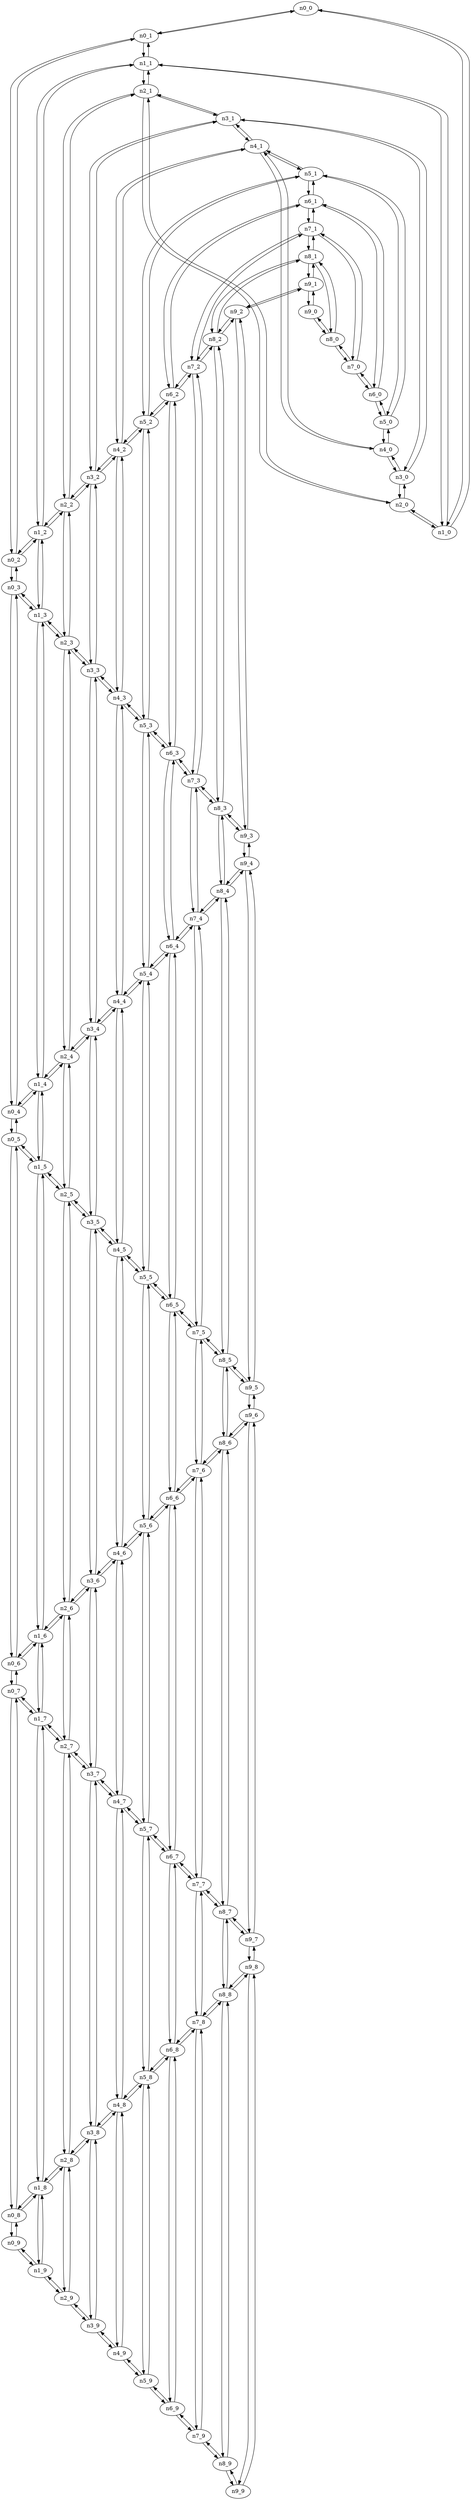digraph mapgraph {
n0_0[p="0,0"]
n0_1[p="500,0"]
n0_2[p="1000,0"]
n0_3[p="1500,0"]
n0_4[p="2000,0"]
n0_5[p="2500,0"]
n0_6[p="3000,0"]
n0_7[p="3500,0"]
n0_8[p="4000,0"]
n0_9[p="4500,0"]
n1_0[p="0,500"]
n1_1[p="500,500"]
n1_2[p="1000,500"]
n1_3[p="1500,500"]
n1_4[p="2000,500"]
n1_5[p="2500,500"]
n1_6[p="3000,500"]
n1_7[p="3500,500"]
n1_8[p="4000,500"]
n1_9[p="4500,500"]
n2_0[p="0,1000"]
n2_1[p="500,1000"]
n2_2[p="1000,1000"]
n2_3[p="1500,1000"]
n2_4[p="2000,1000"]
n2_5[p="2500,1000"]
n2_6[p="3000,1000"]
n2_7[p="3500,1000"]
n2_8[p="4000,1000"]
n2_9[p="4500,1000"]
n3_0[p="0,1500"]
n3_1[p="500,1500"]
n3_2[p="1000,1500"]
n3_3[p="1500,1500"]
n3_4[p="2000,1500"]
n3_5[p="2500,1500"]
n3_6[p="3000,1500"]
n3_7[p="3500,1500"]
n3_8[p="4000,1500"]
n3_9[p="4500,1500"]
n4_0[p="0,2000"]
n4_1[p="500,2000"]
n4_2[p="1000,2000"]
n4_3[p="1500,2000"]
n4_4[p="2000,2000"]
n4_5[p="2500,2000"]
n4_6[p="3000,2000"]
n4_7[p="3500,2000"]
n4_8[p="4000,2000"]
n4_9[p="4500,2000"]
n5_0[p="0,2500"]
n5_1[p="500,2500"]
n5_2[p="1000,2500"]
n5_3[p="1500,2500"]
n5_4[p="2000,2500"]
n5_5[p="2500,2500"]
n5_6[p="3000,2500"]
n5_7[p="3500,2500"]
n5_8[p="4000,2500"]
n5_9[p="4500,2500"]
n6_0[p="0,3000"]
n6_1[p="500,3000"]
n6_2[p="1000,3000"]
n6_3[p="1500,3000"]
n6_4[p="2000,3000"]
n6_5[p="2500,3000"]
n6_6[p="3000,3000"]
n6_7[p="3500,3000"]
n6_8[p="4000,3000"]
n6_9[p="4500,3000"]
n7_0[p="0,3500"]
n7_1[p="500,3500"]
n7_2[p="1000,3500"]
n7_3[p="1500,3500"]
n7_4[p="2000,3500"]
n7_5[p="2500,3500"]
n7_6[p="3000,3500"]
n7_7[p="3500,3500"]
n7_8[p="4000,3500"]
n7_9[p="4500,3500"]
n8_0[p="0,4000"]
n8_1[p="500,4000"]
n8_2[p="1000,4000"]
n8_3[p="1500,4000"]
n8_4[p="2000,4000"]
n8_5[p="2500,4000"]
n8_6[p="3000,4000"]
n8_7[p="3500,4000"]
n8_8[p="4000,4000"]
n8_9[p="4500,4000"]
n9_0[p="0,4500"]
n9_1[p="500,4500"]
n9_2[p="1000,4500"]
n9_3[p="1500,4500"]
n9_4[p="2000,4500"]
n9_5[p="2500,4500"]
n9_6[p="3000,4500"]
n9_7[p="3500,4500"]
n9_8[p="4000,4500"]
n9_9[p="4500,4500"]
n0_0 -> n0_1[d="0", s="300"]
n0_0 -> n1_0[d="1", s="300"]
n0_1 -> n0_2[d="0", s="300"]
n0_1 -> n1_1[d="1", s="300"]
n0_1 -> n0_0[d="0", s="300"]
n0_2 -> n0_3[d="0", s="300"]
n0_2 -> n1_2[d="1", s="300"]
n0_2 -> n0_1[d="0", s="300"]
n0_3 -> n0_4[d="0", s="300"]
n0_3 -> n1_3[d="1", s="300"]
n0_3 -> n0_2[d="0", s="300"]
n0_4 -> n0_5[d="0", s="300"]
n0_4 -> n1_4[d="1", s="300"]
n0_4 -> n0_3[d="0", s="300"]
n0_5 -> n0_6[d="0", s="300"]
n0_5 -> n1_5[d="1", s="300"]
n0_5 -> n0_4[d="0", s="300"]
n0_6 -> n0_7[d="0", s="300"]
n0_6 -> n1_6[d="1", s="300"]
n0_6 -> n0_5[d="0", s="300"]
n0_7 -> n0_8[d="0", s="300"]
n0_7 -> n1_7[d="1", s="300"]
n0_7 -> n0_6[d="0", s="300"]
n0_8 -> n0_9[d="0", s="300"]
n0_8 -> n1_8[d="1", s="300"]
n0_8 -> n0_7[d="0", s="300"]
n0_9 -> n1_9[d="1", s="300"]
n0_9 -> n0_8[d="0", s="300"]
n1_0 -> n0_0[d="1", s="300"]
n1_0 -> n1_1[d="0", s="300"]
n1_0 -> n2_0[d="1", s="300"]
n1_1 -> n0_1[d="1", s="300"]
n1_1 -> n1_2[d="0", s="300"]
n1_1 -> n2_1[d="1", s="300"]
n1_1 -> n1_0[d="0", s="300"]
n1_2 -> n0_2[d="1", s="300"]
n1_2 -> n1_3[d="0", s="300"]
n1_2 -> n2_2[d="1", s="300"]
n1_2 -> n1_1[d="0", s="300"]
n1_3 -> n0_3[d="1", s="300"]
n1_3 -> n1_4[d="0", s="300"]
n1_3 -> n2_3[d="1", s="300"]
n1_3 -> n1_2[d="0", s="300"]
n1_4 -> n0_4[d="1", s="300"]
n1_4 -> n1_5[d="0", s="300"]
n1_4 -> n2_4[d="1", s="300"]
n1_4 -> n1_3[d="0", s="300"]
n1_5 -> n0_5[d="1", s="300"]
n1_5 -> n1_6[d="0", s="300"]
n1_5 -> n2_5[d="1", s="300"]
n1_5 -> n1_4[d="0", s="300"]
n1_6 -> n0_6[d="1", s="300"]
n1_6 -> n1_7[d="0", s="300"]
n1_6 -> n2_6[d="1", s="300"]
n1_6 -> n1_5[d="0", s="300"]
n1_7 -> n0_7[d="1", s="300"]
n1_7 -> n1_8[d="0", s="300"]
n1_7 -> n2_7[d="1", s="300"]
n1_7 -> n1_6[d="0", s="300"]
n1_8 -> n0_8[d="1", s="300"]
n1_8 -> n1_9[d="0", s="300"]
n1_8 -> n2_8[d="1", s="300"]
n1_8 -> n1_7[d="0", s="300"]
n1_9 -> n0_9[d="1", s="300"]
n1_9 -> n2_9[d="1", s="300"]
n1_9 -> n1_8[d="0", s="300"]
n2_0 -> n1_0[d="1", s="300"]
n2_0 -> n2_1[d="0", s="300"]
n2_0 -> n3_0[d="1", s="300"]
n2_1 -> n1_1[d="1", s="300"]
n2_1 -> n2_2[d="0", s="300"]
n2_1 -> n3_1[d="1", s="300"]
n2_1 -> n2_0[d="0", s="300"]
n2_2 -> n1_2[d="1", s="300"]
n2_2 -> n2_3[d="0", s="300"]
n2_2 -> n3_2[d="1", s="300"]
n2_2 -> n2_1[d="0", s="300"]
n2_3 -> n1_3[d="1", s="300"]
n2_3 -> n2_4[d="0", s="300"]
n2_3 -> n3_3[d="1", s="300"]
n2_3 -> n2_2[d="0", s="300"]
n2_4 -> n1_4[d="1", s="300"]
n2_4 -> n2_5[d="0", s="300"]
n2_4 -> n3_4[d="1", s="300"]
n2_4 -> n2_3[d="0", s="300"]
n2_5 -> n1_5[d="1", s="300"]
n2_5 -> n2_6[d="0", s="300"]
n2_5 -> n3_5[d="1", s="300"]
n2_5 -> n2_4[d="0", s="300"]
n2_6 -> n1_6[d="1", s="300"]
n2_6 -> n2_7[d="0", s="300"]
n2_6 -> n3_6[d="1", s="300"]
n2_6 -> n2_5[d="0", s="300"]
n2_7 -> n1_7[d="1", s="300"]
n2_7 -> n2_8[d="0", s="300"]
n2_7 -> n3_7[d="1", s="300"]
n2_7 -> n2_6[d="0", s="300"]
n2_8 -> n1_8[d="1", s="300"]
n2_8 -> n2_9[d="0", s="300"]
n2_8 -> n3_8[d="1", s="300"]
n2_8 -> n2_7[d="0", s="300"]
n2_9 -> n1_9[d="1", s="300"]
n2_9 -> n3_9[d="1", s="300"]
n2_9 -> n2_8[d="0", s="300"]
n3_0 -> n2_0[d="1", s="300"]
n3_0 -> n3_1[d="0", s="300"]
n3_0 -> n4_0[d="1", s="300"]
n3_1 -> n2_1[d="1", s="300"]
n3_1 -> n3_2[d="0", s="300"]
n3_1 -> n4_1[d="1", s="300"]
n3_1 -> n3_0[d="0", s="300"]
n3_2 -> n2_2[d="1", s="300"]
n3_2 -> n3_3[d="0", s="300"]
n3_2 -> n4_2[d="1", s="300"]
n3_2 -> n3_1[d="0", s="300"]
n3_3 -> n2_3[d="1", s="300"]
n3_3 -> n3_4[d="0", s="300"]
n3_3 -> n4_3[d="1", s="300"]
n3_3 -> n3_2[d="0", s="300"]
n3_4 -> n2_4[d="1", s="300"]
n3_4 -> n3_5[d="0", s="300"]
n3_4 -> n4_4[d="1", s="300"]
n3_4 -> n3_3[d="0", s="300"]
n3_5 -> n2_5[d="1", s="300"]
n3_5 -> n3_6[d="0", s="300"]
n3_5 -> n4_5[d="1", s="300"]
n3_5 -> n3_4[d="0", s="300"]
n3_6 -> n2_6[d="1", s="300"]
n3_6 -> n3_7[d="0", s="300"]
n3_6 -> n4_6[d="1", s="300"]
n3_6 -> n3_5[d="0", s="300"]
n3_7 -> n2_7[d="1", s="300"]
n3_7 -> n3_8[d="0", s="300"]
n3_7 -> n4_7[d="1", s="300"]
n3_7 -> n3_6[d="0", s="300"]
n3_8 -> n2_8[d="1", s="300"]
n3_8 -> n3_9[d="0", s="300"]
n3_8 -> n4_8[d="1", s="300"]
n3_8 -> n3_7[d="0", s="300"]
n3_9 -> n2_9[d="1", s="300"]
n3_9 -> n4_9[d="1", s="300"]
n3_9 -> n3_8[d="0", s="300"]
n4_0 -> n3_0[d="1", s="300"]
n4_0 -> n4_1[d="0", s="300"]
n4_0 -> n5_0[d="1", s="300"]
n4_1 -> n3_1[d="1", s="300"]
n4_1 -> n4_2[d="0", s="300"]
n4_1 -> n5_1[d="1", s="300"]
n4_1 -> n4_0[d="0", s="300"]
n4_2 -> n3_2[d="1", s="300"]
n4_2 -> n4_3[d="0", s="300"]
n4_2 -> n5_2[d="1", s="300"]
n4_2 -> n4_1[d="0", s="300"]
n4_3 -> n3_3[d="1", s="300"]
n4_3 -> n4_4[d="0", s="300"]
n4_3 -> n5_3[d="1", s="300"]
n4_3 -> n4_2[d="0", s="300"]
n4_4 -> n3_4[d="1", s="300"]
n4_4 -> n4_5[d="0", s="300"]
n4_4 -> n5_4[d="1", s="300"]
n4_4 -> n4_3[d="0", s="300"]
n4_5 -> n3_5[d="1", s="300"]
n4_5 -> n4_6[d="0", s="300"]
n4_5 -> n5_5[d="1", s="300"]
n4_5 -> n4_4[d="0", s="300"]
n4_6 -> n3_6[d="1", s="300"]
n4_6 -> n4_7[d="0", s="300"]
n4_6 -> n5_6[d="1", s="300"]
n4_6 -> n4_5[d="0", s="300"]
n4_7 -> n3_7[d="1", s="300"]
n4_7 -> n4_8[d="0", s="300"]
n4_7 -> n5_7[d="1", s="300"]
n4_7 -> n4_6[d="0", s="300"]
n4_8 -> n3_8[d="1", s="300"]
n4_8 -> n4_9[d="0", s="300"]
n4_8 -> n5_8[d="1", s="300"]
n4_8 -> n4_7[d="0", s="300"]
n4_9 -> n3_9[d="1", s="300"]
n4_9 -> n5_9[d="1", s="300"]
n4_9 -> n4_8[d="0", s="300"]
n5_0 -> n4_0[d="1", s="300"]
n5_0 -> n5_1[d="0", s="300"]
n5_0 -> n6_0[d="1", s="300"]
n5_1 -> n4_1[d="1", s="300"]
n5_1 -> n5_2[d="0", s="300"]
n5_1 -> n6_1[d="1", s="300"]
n5_1 -> n5_0[d="0", s="300"]
n5_2 -> n4_2[d="1", s="300"]
n5_2 -> n5_3[d="0", s="300"]
n5_2 -> n6_2[d="1", s="300"]
n5_2 -> n5_1[d="0", s="300"]
n5_3 -> n4_3[d="1", s="300"]
n5_3 -> n5_4[d="0", s="300"]
n5_3 -> n6_3[d="1", s="300"]
n5_3 -> n5_2[d="0", s="300"]
n5_4 -> n4_4[d="1", s="300"]
n5_4 -> n5_5[d="0", s="300"]
n5_4 -> n6_4[d="1", s="300"]
n5_4 -> n5_3[d="0", s="300"]
n5_5 -> n4_5[d="1", s="300"]
n5_5 -> n5_6[d="0", s="300"]
n5_5 -> n6_5[d="1", s="300"]
n5_5 -> n5_4[d="0", s="300"]
n5_6 -> n4_6[d="1", s="300"]
n5_6 -> n5_7[d="0", s="300"]
n5_6 -> n6_6[d="1", s="300"]
n5_6 -> n5_5[d="0", s="300"]
n5_7 -> n4_7[d="1", s="300"]
n5_7 -> n5_8[d="0", s="300"]
n5_7 -> n6_7[d="1", s="300"]
n5_7 -> n5_6[d="0", s="300"]
n5_8 -> n4_8[d="1", s="300"]
n5_8 -> n5_9[d="0", s="300"]
n5_8 -> n6_8[d="1", s="300"]
n5_8 -> n5_7[d="0", s="300"]
n5_9 -> n4_9[d="1", s="300"]
n5_9 -> n6_9[d="1", s="300"]
n5_9 -> n5_8[d="0", s="300"]
n6_0 -> n5_0[d="1", s="300"]
n6_0 -> n6_1[d="0", s="300"]
n6_0 -> n7_0[d="1", s="300"]
n6_1 -> n5_1[d="1", s="300"]
n6_1 -> n6_2[d="0", s="300"]
n6_1 -> n7_1[d="1", s="300"]
n6_1 -> n6_0[d="0", s="300"]
n6_2 -> n5_2[d="1", s="300"]
n6_2 -> n6_3[d="0", s="300"]
n6_2 -> n7_2[d="1", s="300"]
n6_2 -> n6_1[d="0", s="300"]
n6_3 -> n5_3[d="1", s="300"]
n6_3 -> n6_4[d="0", s="300"]
n6_3 -> n7_3[d="1", s="300"]
n6_3 -> n6_2[d="0", s="300"]
n6_4 -> n5_4[d="1", s="300"]
n6_4 -> n6_5[d="0", s="300"]
n6_4 -> n7_4[d="1", s="300"]
n6_4 -> n6_3[d="0", s="300"]
n6_5 -> n5_5[d="1", s="300"]
n6_5 -> n6_6[d="0", s="300"]
n6_5 -> n7_5[d="1", s="300"]
n6_5 -> n6_4[d="0", s="300"]
n6_6 -> n5_6[d="1", s="300"]
n6_6 -> n6_7[d="0", s="300"]
n6_6 -> n7_6[d="1", s="300"]
n6_6 -> n6_5[d="0", s="300"]
n6_7 -> n5_7[d="1", s="300"]
n6_7 -> n6_8[d="0", s="300"]
n6_7 -> n7_7[d="1", s="300"]
n6_7 -> n6_6[d="0", s="300"]
n6_8 -> n5_8[d="1", s="300"]
n6_8 -> n6_9[d="0", s="300"]
n6_8 -> n7_8[d="1", s="300"]
n6_8 -> n6_7[d="0", s="300"]
n6_9 -> n5_9[d="1", s="300"]
n6_9 -> n7_9[d="1", s="300"]
n6_9 -> n6_8[d="0", s="300"]
n7_0 -> n6_0[d="1", s="300"]
n7_0 -> n7_1[d="0", s="300"]
n7_0 -> n8_0[d="1", s="300"]
n7_1 -> n6_1[d="1", s="300"]
n7_1 -> n7_2[d="0", s="300"]
n7_1 -> n8_1[d="1", s="300"]
n7_1 -> n7_0[d="0", s="300"]
n7_2 -> n6_2[d="1", s="300"]
n7_2 -> n7_3[d="0", s="300"]
n7_2 -> n8_2[d="1", s="300"]
n7_2 -> n7_1[d="0", s="300"]
n7_3 -> n6_3[d="1", s="300"]
n7_3 -> n7_4[d="0", s="300"]
n7_3 -> n8_3[d="1", s="300"]
n7_3 -> n7_2[d="0", s="300"]
n7_4 -> n6_4[d="1", s="300"]
n7_4 -> n7_5[d="0", s="300"]
n7_4 -> n8_4[d="1", s="300"]
n7_4 -> n7_3[d="0", s="300"]
n7_5 -> n6_5[d="1", s="300"]
n7_5 -> n7_6[d="0", s="300"]
n7_5 -> n8_5[d="1", s="300"]
n7_5 -> n7_4[d="0", s="300"]
n7_6 -> n6_6[d="1", s="300"]
n7_6 -> n7_7[d="0", s="300"]
n7_6 -> n8_6[d="1", s="300"]
n7_6 -> n7_5[d="0", s="300"]
n7_7 -> n6_7[d="1", s="300"]
n7_7 -> n7_8[d="0", s="300"]
n7_7 -> n8_7[d="1", s="300"]
n7_7 -> n7_6[d="0", s="300"]
n7_8 -> n6_8[d="1", s="300"]
n7_8 -> n7_9[d="0", s="300"]
n7_8 -> n8_8[d="1", s="300"]
n7_8 -> n7_7[d="0", s="300"]
n7_9 -> n6_9[d="1", s="300"]
n7_9 -> n8_9[d="1", s="300"]
n7_9 -> n7_8[d="0", s="300"]
n8_0 -> n7_0[d="1", s="300"]
n8_0 -> n8_1[d="0", s="300"]
n8_0 -> n9_0[d="1", s="300"]
n8_1 -> n7_1[d="1", s="300"]
n8_1 -> n8_2[d="0", s="300"]
n8_1 -> n9_1[d="1", s="300"]
n8_1 -> n8_0[d="0", s="300"]
n8_2 -> n7_2[d="1", s="300"]
n8_2 -> n8_3[d="0", s="300"]
n8_2 -> n9_2[d="1", s="300"]
n8_2 -> n8_1[d="0", s="300"]
n8_3 -> n7_3[d="1", s="300"]
n8_3 -> n8_4[d="0", s="300"]
n8_3 -> n9_3[d="1", s="300"]
n8_3 -> n8_2[d="0", s="300"]
n8_4 -> n7_4[d="1", s="300"]
n8_4 -> n8_5[d="0", s="300"]
n8_4 -> n9_4[d="1", s="300"]
n8_4 -> n8_3[d="0", s="300"]
n8_5 -> n7_5[d="1", s="300"]
n8_5 -> n8_6[d="0", s="300"]
n8_5 -> n9_5[d="1", s="300"]
n8_5 -> n8_4[d="0", s="300"]
n8_6 -> n7_6[d="1", s="300"]
n8_6 -> n8_7[d="0", s="300"]
n8_6 -> n9_6[d="1", s="300"]
n8_6 -> n8_5[d="0", s="300"]
n8_7 -> n7_7[d="1", s="300"]
n8_7 -> n8_8[d="0", s="300"]
n8_7 -> n9_7[d="1", s="300"]
n8_7 -> n8_6[d="0", s="300"]
n8_8 -> n7_8[d="1", s="300"]
n8_8 -> n8_9[d="0", s="300"]
n8_8 -> n9_8[d="1", s="300"]
n8_8 -> n8_7[d="0", s="300"]
n8_9 -> n7_9[d="1", s="300"]
n8_9 -> n9_9[d="1", s="300"]
n8_9 -> n8_8[d="0", s="300"]
n9_0 -> n8_0[d="1", s="300"]
n9_0 -> n9_1[d="0", s="300"]
n9_1 -> n8_1[d="1", s="300"]
n9_1 -> n9_2[d="0", s="300"]
n9_1 -> n9_0[d="0", s="300"]
n9_2 -> n8_2[d="1", s="300"]
n9_2 -> n9_3[d="0", s="300"]
n9_2 -> n9_1[d="0", s="300"]
n9_3 -> n8_3[d="1", s="300"]
n9_3 -> n9_4[d="0", s="300"]
n9_3 -> n9_2[d="0", s="300"]
n9_4 -> n8_4[d="1", s="300"]
n9_4 -> n9_5[d="0", s="300"]
n9_4 -> n9_3[d="0", s="300"]
n9_5 -> n8_5[d="1", s="300"]
n9_5 -> n9_6[d="0", s="300"]
n9_5 -> n9_4[d="0", s="300"]
n9_6 -> n8_6[d="1", s="300"]
n9_6 -> n9_7[d="0", s="300"]
n9_6 -> n9_5[d="0", s="300"]
n9_7 -> n8_7[d="1", s="300"]
n9_7 -> n9_8[d="0", s="300"]
n9_7 -> n9_6[d="0", s="300"]
n9_8 -> n8_8[d="1", s="300"]
n9_8 -> n9_9[d="0", s="300"]
n9_8 -> n9_7[d="0", s="300"]
n9_9 -> n8_9[d="1", s="300"]
n9_9 -> n9_8[d="0", s="300"]
}

